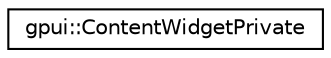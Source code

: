 digraph "Graphical Class Hierarchy"
{
 // LATEX_PDF_SIZE
  edge [fontname="Helvetica",fontsize="10",labelfontname="Helvetica",labelfontsize="10"];
  node [fontname="Helvetica",fontsize="10",shape=record];
  rankdir="LR";
  Node0 [label="gpui::ContentWidgetPrivate",height=0.2,width=0.4,color="black", fillcolor="white", style="filled",URL="$classgpui_1_1_content_widget_private.html",tooltip=" "];
}
